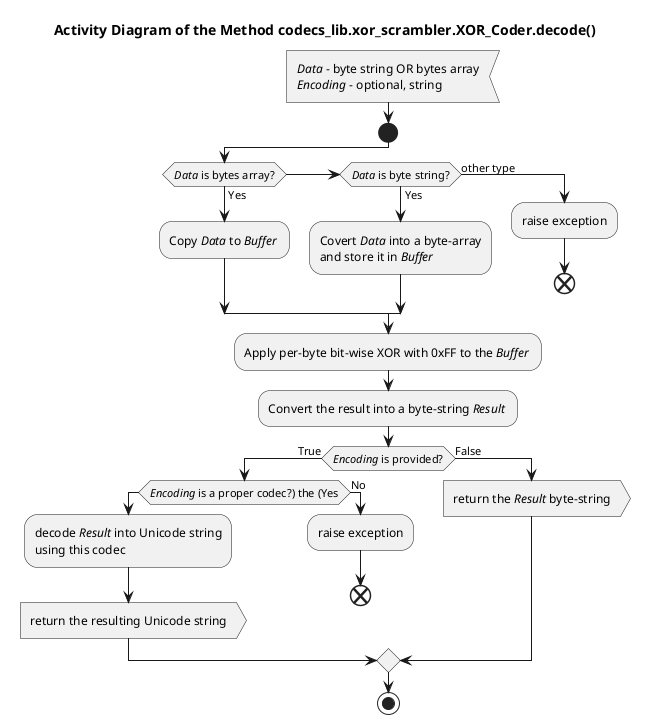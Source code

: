 @startuml xor_coder_decode

title Activity Diagram of the Method codecs_lib.xor_scrambler.XOR_Coder.decode()

:<i>Data</i> - byte string OR bytes array
<i>Encoding</i> - optional, string <

start

if (<i>Data</i> is bytes array?) then (Yes)
    :Copy <i>Data</i> to <i>Buffer</i> ;
elseif (<i>Data</i> is byte string?) then (Yes)
    :Covert <i>Data</i> into a byte-array\nand store it in <i>Buffer</i>;
else (other type)
    :raise exception;
    
    end
endif

:Apply per-byte bit-wise XOR with 0xFF to the <i>Buffer</i> ;

:Convert the result into a byte-string <i>Result</i> ;

if (<i>Encoding</i> is provided?) then (True)
    if (<i>Encoding</i> is a proper codec?) the (Yes)
            :decode <i>Result</i> into Unicode string\nusing this codec;
            
            :return the resulting Unicode string>
    else (No)
        :raise exception;
    
        end
    endif
else (False)
    :return the <i>Result</i> byte-string>
endif

stop

@enduml